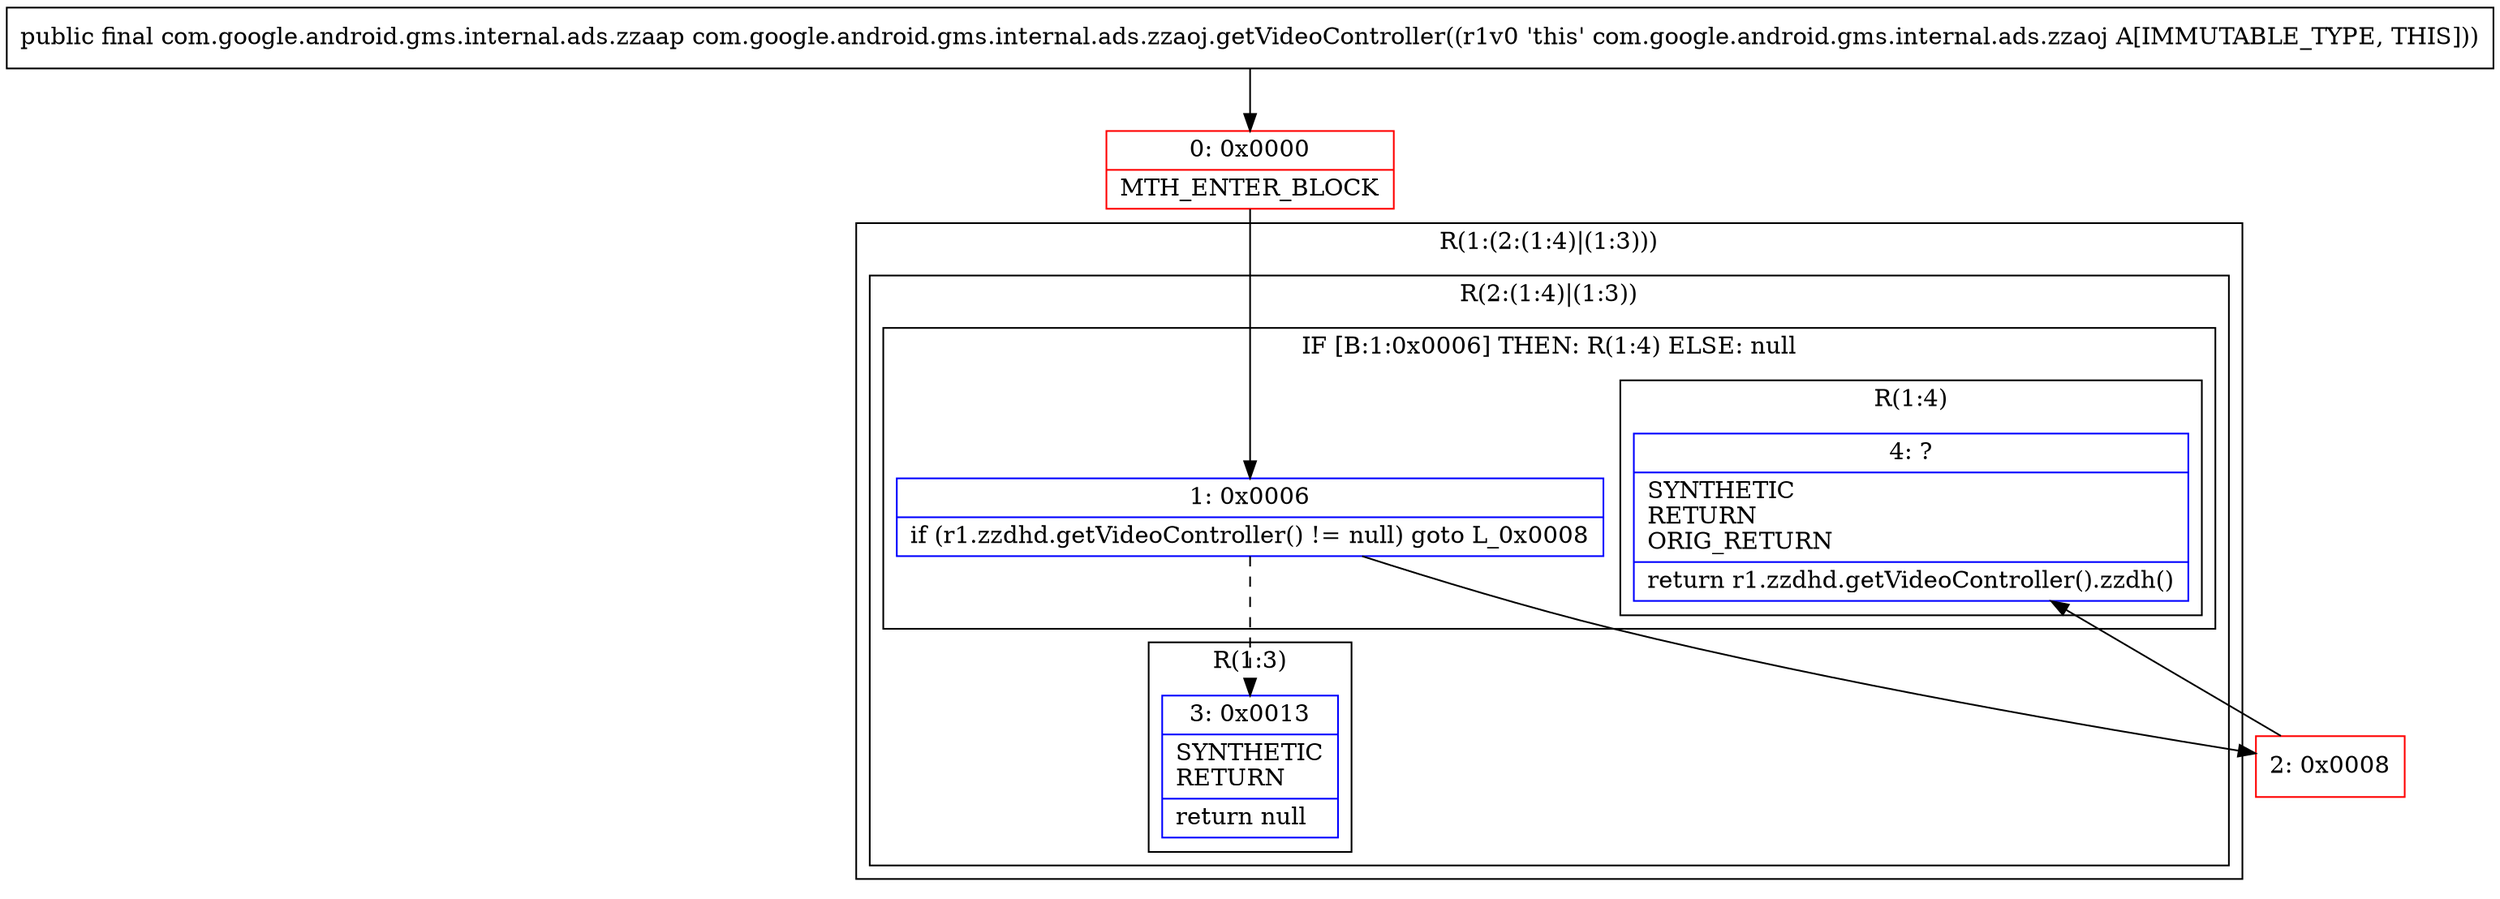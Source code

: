digraph "CFG forcom.google.android.gms.internal.ads.zzaoj.getVideoController()Lcom\/google\/android\/gms\/internal\/ads\/zzaap;" {
subgraph cluster_Region_1102345661 {
label = "R(1:(2:(1:4)|(1:3)))";
node [shape=record,color=blue];
subgraph cluster_Region_18090092 {
label = "R(2:(1:4)|(1:3))";
node [shape=record,color=blue];
subgraph cluster_IfRegion_1876643898 {
label = "IF [B:1:0x0006] THEN: R(1:4) ELSE: null";
node [shape=record,color=blue];
Node_1 [shape=record,label="{1\:\ 0x0006|if (r1.zzdhd.getVideoController() != null) goto L_0x0008\l}"];
subgraph cluster_Region_247587384 {
label = "R(1:4)";
node [shape=record,color=blue];
Node_4 [shape=record,label="{4\:\ ?|SYNTHETIC\lRETURN\lORIG_RETURN\l|return r1.zzdhd.getVideoController().zzdh()\l}"];
}
}
subgraph cluster_Region_1824159680 {
label = "R(1:3)";
node [shape=record,color=blue];
Node_3 [shape=record,label="{3\:\ 0x0013|SYNTHETIC\lRETURN\l|return null\l}"];
}
}
}
Node_0 [shape=record,color=red,label="{0\:\ 0x0000|MTH_ENTER_BLOCK\l}"];
Node_2 [shape=record,color=red,label="{2\:\ 0x0008}"];
MethodNode[shape=record,label="{public final com.google.android.gms.internal.ads.zzaap com.google.android.gms.internal.ads.zzaoj.getVideoController((r1v0 'this' com.google.android.gms.internal.ads.zzaoj A[IMMUTABLE_TYPE, THIS])) }"];
MethodNode -> Node_0;
Node_1 -> Node_2;
Node_1 -> Node_3[style=dashed];
Node_0 -> Node_1;
Node_2 -> Node_4;
}

